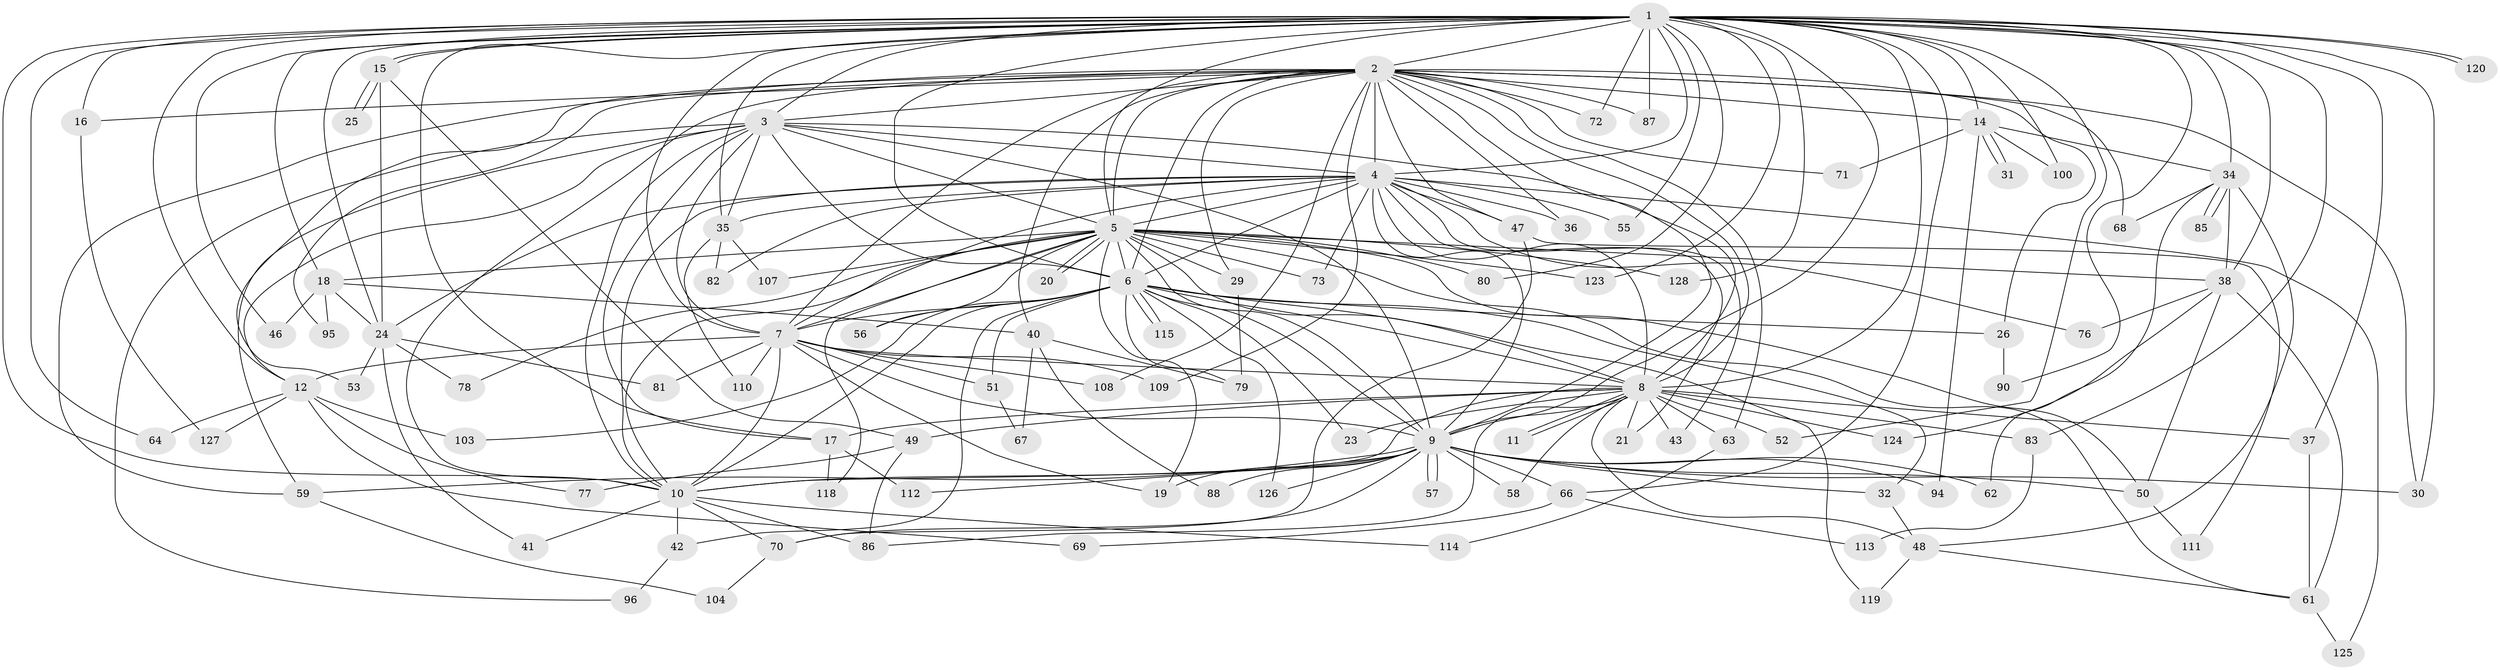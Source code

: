 // Generated by graph-tools (version 1.1) at 2025/51/02/27/25 19:51:48]
// undirected, 99 vertices, 239 edges
graph export_dot {
graph [start="1"]
  node [color=gray90,style=filled];
  1 [super="+22"];
  2 [super="+39"];
  3 [super="+122"];
  4 [super="+13"];
  5 [super="+91"];
  6 [super="+33"];
  7 [super="+28"];
  8 [super="+102"];
  9 [super="+60"];
  10 [super="+27"];
  11;
  12 [super="+121"];
  14 [super="+84"];
  15 [super="+75"];
  16;
  17 [super="+89"];
  18 [super="+92"];
  19 [super="+44"];
  20;
  21;
  23;
  24 [super="+65"];
  25;
  26;
  29;
  30 [super="+54"];
  31;
  32;
  34 [super="+105"];
  35 [super="+93"];
  36;
  37;
  38 [super="+45"];
  40 [super="+101"];
  41;
  42;
  43;
  46;
  47;
  48;
  49;
  50 [super="+99"];
  51;
  52;
  53;
  55;
  56;
  57;
  58;
  59 [super="+116"];
  61 [super="+74"];
  62;
  63;
  64;
  66;
  67;
  68;
  69;
  70 [super="+97"];
  71;
  72;
  73;
  76;
  77;
  78;
  79;
  80;
  81;
  82;
  83;
  85;
  86 [super="+106"];
  87 [super="+98"];
  88;
  90;
  94;
  95;
  96;
  100 [super="+117"];
  103;
  104;
  107;
  108;
  109;
  110;
  111;
  112;
  113;
  114;
  115;
  118;
  119;
  120;
  123;
  124;
  125;
  126;
  127;
  128;
  1 -- 2;
  1 -- 3;
  1 -- 4;
  1 -- 5;
  1 -- 6 [weight=2];
  1 -- 7;
  1 -- 8;
  1 -- 9;
  1 -- 10;
  1 -- 12;
  1 -- 14;
  1 -- 15;
  1 -- 15;
  1 -- 16;
  1 -- 18 [weight=2];
  1 -- 24;
  1 -- 30;
  1 -- 34;
  1 -- 37;
  1 -- 46;
  1 -- 52;
  1 -- 55;
  1 -- 64;
  1 -- 66;
  1 -- 72;
  1 -- 80;
  1 -- 83;
  1 -- 87 [weight=2];
  1 -- 90;
  1 -- 100 [weight=2];
  1 -- 120;
  1 -- 120;
  1 -- 123;
  1 -- 128;
  1 -- 17;
  1 -- 38;
  1 -- 35;
  2 -- 3;
  2 -- 4;
  2 -- 5;
  2 -- 6;
  2 -- 7 [weight=2];
  2 -- 8;
  2 -- 9;
  2 -- 10;
  2 -- 14 [weight=2];
  2 -- 16;
  2 -- 26;
  2 -- 29;
  2 -- 36;
  2 -- 47;
  2 -- 53;
  2 -- 59;
  2 -- 63;
  2 -- 71;
  2 -- 72;
  2 -- 87;
  2 -- 95;
  2 -- 108;
  2 -- 109;
  2 -- 68;
  2 -- 40;
  2 -- 30;
  3 -- 4;
  3 -- 5;
  3 -- 6;
  3 -- 7;
  3 -- 8;
  3 -- 9;
  3 -- 10;
  3 -- 17;
  3 -- 35;
  3 -- 96;
  3 -- 59;
  3 -- 12;
  4 -- 5;
  4 -- 6;
  4 -- 7;
  4 -- 8;
  4 -- 9;
  4 -- 10 [weight=2];
  4 -- 21;
  4 -- 24;
  4 -- 35;
  4 -- 36;
  4 -- 43;
  4 -- 47;
  4 -- 55;
  4 -- 73;
  4 -- 82;
  4 -- 125;
  4 -- 76;
  5 -- 6;
  5 -- 7;
  5 -- 8;
  5 -- 9 [weight=2];
  5 -- 10 [weight=2];
  5 -- 18;
  5 -- 20;
  5 -- 20;
  5 -- 29;
  5 -- 38;
  5 -- 50;
  5 -- 56;
  5 -- 73;
  5 -- 78;
  5 -- 80;
  5 -- 107;
  5 -- 118;
  5 -- 123;
  5 -- 128;
  5 -- 19;
  5 -- 61;
  6 -- 7;
  6 -- 8;
  6 -- 9 [weight=2];
  6 -- 10;
  6 -- 23;
  6 -- 26;
  6 -- 32;
  6 -- 42;
  6 -- 51;
  6 -- 56;
  6 -- 79;
  6 -- 103;
  6 -- 115;
  6 -- 115;
  6 -- 119;
  6 -- 126;
  7 -- 8;
  7 -- 9;
  7 -- 10 [weight=2];
  7 -- 12 [weight=2];
  7 -- 19;
  7 -- 81;
  7 -- 109;
  7 -- 51;
  7 -- 108;
  7 -- 110;
  8 -- 9;
  8 -- 10;
  8 -- 11;
  8 -- 11;
  8 -- 17;
  8 -- 21;
  8 -- 23;
  8 -- 37 [weight=2];
  8 -- 43;
  8 -- 48;
  8 -- 49;
  8 -- 52;
  8 -- 58;
  8 -- 63;
  8 -- 83;
  8 -- 124;
  8 -- 86;
  9 -- 10;
  9 -- 19;
  9 -- 30;
  9 -- 32;
  9 -- 50;
  9 -- 57;
  9 -- 57;
  9 -- 58;
  9 -- 59;
  9 -- 62;
  9 -- 66;
  9 -- 70;
  9 -- 88;
  9 -- 94;
  9 -- 112;
  9 -- 126;
  10 -- 42;
  10 -- 86;
  10 -- 114;
  10 -- 41;
  10 -- 70;
  12 -- 64;
  12 -- 69;
  12 -- 77;
  12 -- 103;
  12 -- 127;
  14 -- 31;
  14 -- 31;
  14 -- 34;
  14 -- 71;
  14 -- 94;
  14 -- 100;
  15 -- 25;
  15 -- 25;
  15 -- 49;
  15 -- 24;
  16 -- 127;
  17 -- 112;
  17 -- 118;
  18 -- 40;
  18 -- 46;
  18 -- 95;
  18 -- 24;
  24 -- 41;
  24 -- 53;
  24 -- 78;
  24 -- 81;
  26 -- 90;
  29 -- 79;
  32 -- 48;
  34 -- 38;
  34 -- 62;
  34 -- 68;
  34 -- 85;
  34 -- 85;
  34 -- 48;
  35 -- 82;
  35 -- 107;
  35 -- 110;
  37 -- 61;
  38 -- 61;
  38 -- 76;
  38 -- 124;
  38 -- 50;
  40 -- 67;
  40 -- 88;
  40 -- 79;
  42 -- 96;
  47 -- 70;
  47 -- 111;
  48 -- 61;
  48 -- 119;
  49 -- 77;
  49 -- 86;
  50 -- 111;
  51 -- 67;
  59 -- 104;
  61 -- 125;
  63 -- 114;
  66 -- 69;
  66 -- 113;
  70 -- 104;
  83 -- 113;
}
